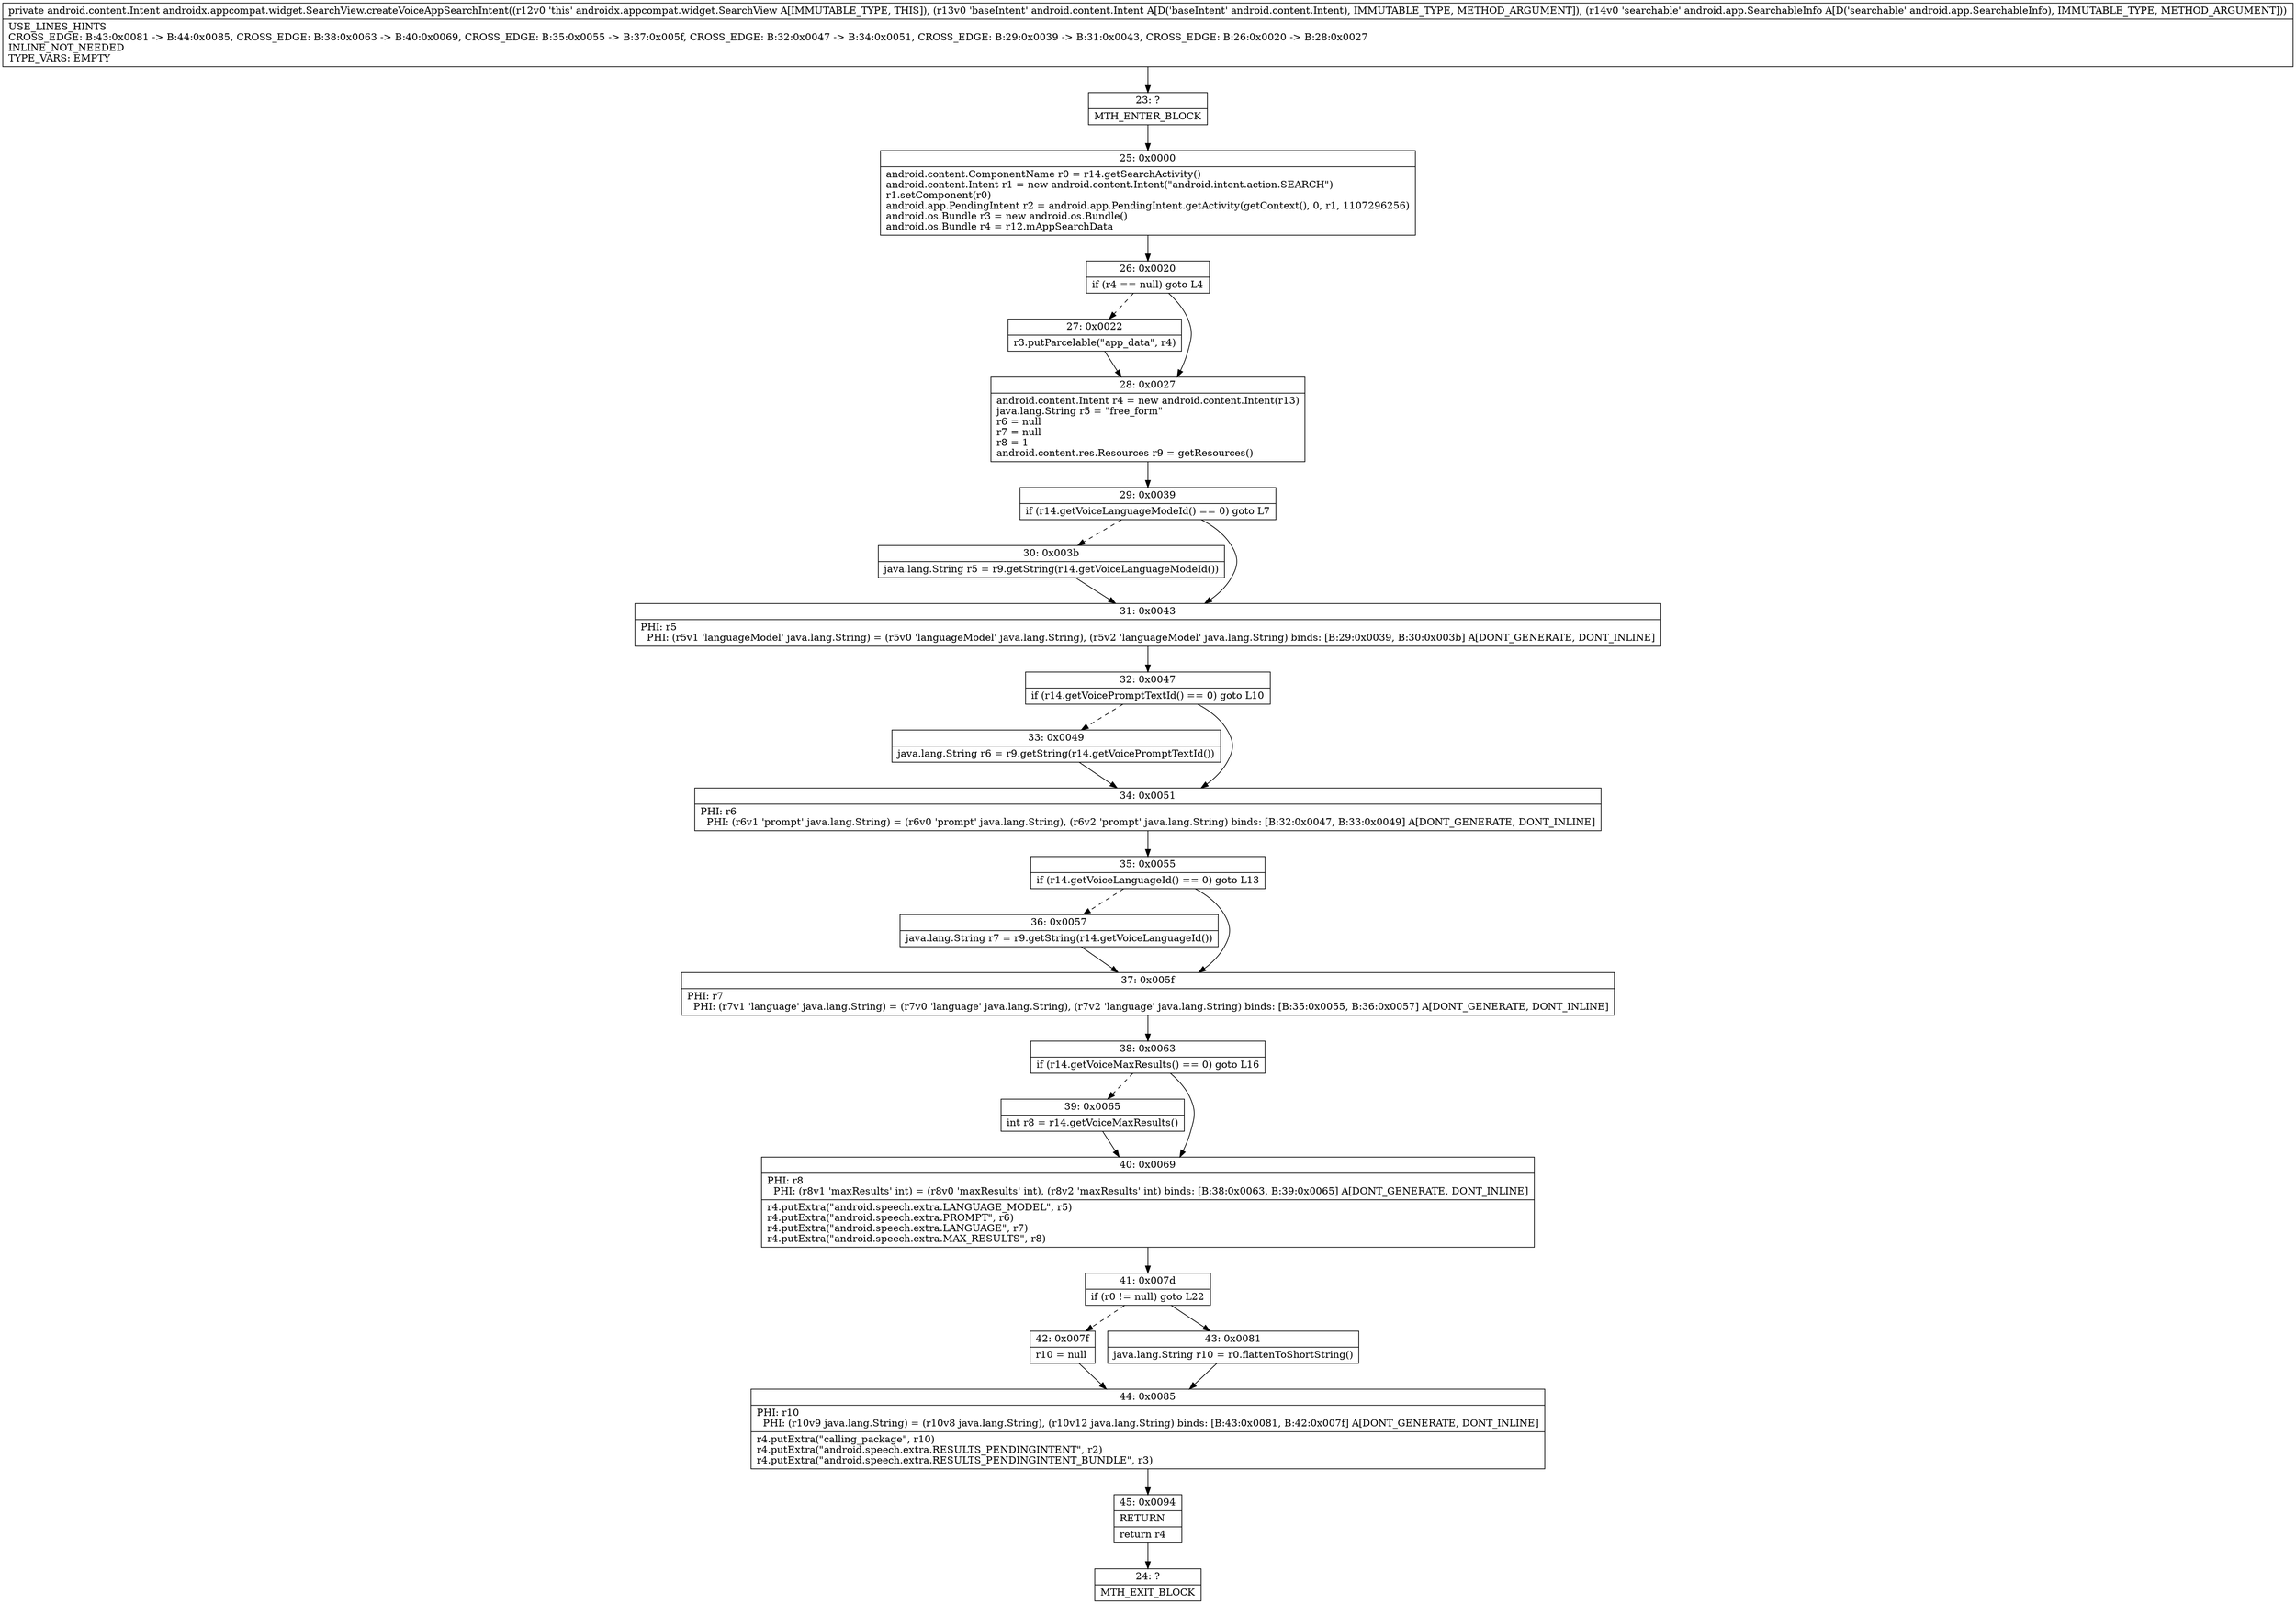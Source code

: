 digraph "CFG forandroidx.appcompat.widget.SearchView.createVoiceAppSearchIntent(Landroid\/content\/Intent;Landroid\/app\/SearchableInfo;)Landroid\/content\/Intent;" {
Node_23 [shape=record,label="{23\:\ ?|MTH_ENTER_BLOCK\l}"];
Node_25 [shape=record,label="{25\:\ 0x0000|android.content.ComponentName r0 = r14.getSearchActivity()\landroid.content.Intent r1 = new android.content.Intent(\"android.intent.action.SEARCH\")\lr1.setComponent(r0)\landroid.app.PendingIntent r2 = android.app.PendingIntent.getActivity(getContext(), 0, r1, 1107296256)\landroid.os.Bundle r3 = new android.os.Bundle()\landroid.os.Bundle r4 = r12.mAppSearchData\l}"];
Node_26 [shape=record,label="{26\:\ 0x0020|if (r4 == null) goto L4\l}"];
Node_27 [shape=record,label="{27\:\ 0x0022|r3.putParcelable(\"app_data\", r4)\l}"];
Node_28 [shape=record,label="{28\:\ 0x0027|android.content.Intent r4 = new android.content.Intent(r13)\ljava.lang.String r5 = \"free_form\"\lr6 = null\lr7 = null\lr8 = 1\landroid.content.res.Resources r9 = getResources()\l}"];
Node_29 [shape=record,label="{29\:\ 0x0039|if (r14.getVoiceLanguageModeId() == 0) goto L7\l}"];
Node_30 [shape=record,label="{30\:\ 0x003b|java.lang.String r5 = r9.getString(r14.getVoiceLanguageModeId())\l}"];
Node_31 [shape=record,label="{31\:\ 0x0043|PHI: r5 \l  PHI: (r5v1 'languageModel' java.lang.String) = (r5v0 'languageModel' java.lang.String), (r5v2 'languageModel' java.lang.String) binds: [B:29:0x0039, B:30:0x003b] A[DONT_GENERATE, DONT_INLINE]\l}"];
Node_32 [shape=record,label="{32\:\ 0x0047|if (r14.getVoicePromptTextId() == 0) goto L10\l}"];
Node_33 [shape=record,label="{33\:\ 0x0049|java.lang.String r6 = r9.getString(r14.getVoicePromptTextId())\l}"];
Node_34 [shape=record,label="{34\:\ 0x0051|PHI: r6 \l  PHI: (r6v1 'prompt' java.lang.String) = (r6v0 'prompt' java.lang.String), (r6v2 'prompt' java.lang.String) binds: [B:32:0x0047, B:33:0x0049] A[DONT_GENERATE, DONT_INLINE]\l}"];
Node_35 [shape=record,label="{35\:\ 0x0055|if (r14.getVoiceLanguageId() == 0) goto L13\l}"];
Node_36 [shape=record,label="{36\:\ 0x0057|java.lang.String r7 = r9.getString(r14.getVoiceLanguageId())\l}"];
Node_37 [shape=record,label="{37\:\ 0x005f|PHI: r7 \l  PHI: (r7v1 'language' java.lang.String) = (r7v0 'language' java.lang.String), (r7v2 'language' java.lang.String) binds: [B:35:0x0055, B:36:0x0057] A[DONT_GENERATE, DONT_INLINE]\l}"];
Node_38 [shape=record,label="{38\:\ 0x0063|if (r14.getVoiceMaxResults() == 0) goto L16\l}"];
Node_39 [shape=record,label="{39\:\ 0x0065|int r8 = r14.getVoiceMaxResults()\l}"];
Node_40 [shape=record,label="{40\:\ 0x0069|PHI: r8 \l  PHI: (r8v1 'maxResults' int) = (r8v0 'maxResults' int), (r8v2 'maxResults' int) binds: [B:38:0x0063, B:39:0x0065] A[DONT_GENERATE, DONT_INLINE]\l|r4.putExtra(\"android.speech.extra.LANGUAGE_MODEL\", r5)\lr4.putExtra(\"android.speech.extra.PROMPT\", r6)\lr4.putExtra(\"android.speech.extra.LANGUAGE\", r7)\lr4.putExtra(\"android.speech.extra.MAX_RESULTS\", r8)\l}"];
Node_41 [shape=record,label="{41\:\ 0x007d|if (r0 != null) goto L22\l}"];
Node_42 [shape=record,label="{42\:\ 0x007f|r10 = null\l}"];
Node_44 [shape=record,label="{44\:\ 0x0085|PHI: r10 \l  PHI: (r10v9 java.lang.String) = (r10v8 java.lang.String), (r10v12 java.lang.String) binds: [B:43:0x0081, B:42:0x007f] A[DONT_GENERATE, DONT_INLINE]\l|r4.putExtra(\"calling_package\", r10)\lr4.putExtra(\"android.speech.extra.RESULTS_PENDINGINTENT\", r2)\lr4.putExtra(\"android.speech.extra.RESULTS_PENDINGINTENT_BUNDLE\", r3)\l}"];
Node_45 [shape=record,label="{45\:\ 0x0094|RETURN\l|return r4\l}"];
Node_24 [shape=record,label="{24\:\ ?|MTH_EXIT_BLOCK\l}"];
Node_43 [shape=record,label="{43\:\ 0x0081|java.lang.String r10 = r0.flattenToShortString()\l}"];
MethodNode[shape=record,label="{private android.content.Intent androidx.appcompat.widget.SearchView.createVoiceAppSearchIntent((r12v0 'this' androidx.appcompat.widget.SearchView A[IMMUTABLE_TYPE, THIS]), (r13v0 'baseIntent' android.content.Intent A[D('baseIntent' android.content.Intent), IMMUTABLE_TYPE, METHOD_ARGUMENT]), (r14v0 'searchable' android.app.SearchableInfo A[D('searchable' android.app.SearchableInfo), IMMUTABLE_TYPE, METHOD_ARGUMENT]))  | USE_LINES_HINTS\lCROSS_EDGE: B:43:0x0081 \-\> B:44:0x0085, CROSS_EDGE: B:38:0x0063 \-\> B:40:0x0069, CROSS_EDGE: B:35:0x0055 \-\> B:37:0x005f, CROSS_EDGE: B:32:0x0047 \-\> B:34:0x0051, CROSS_EDGE: B:29:0x0039 \-\> B:31:0x0043, CROSS_EDGE: B:26:0x0020 \-\> B:28:0x0027\lINLINE_NOT_NEEDED\lTYPE_VARS: EMPTY\l}"];
MethodNode -> Node_23;Node_23 -> Node_25;
Node_25 -> Node_26;
Node_26 -> Node_27[style=dashed];
Node_26 -> Node_28;
Node_27 -> Node_28;
Node_28 -> Node_29;
Node_29 -> Node_30[style=dashed];
Node_29 -> Node_31;
Node_30 -> Node_31;
Node_31 -> Node_32;
Node_32 -> Node_33[style=dashed];
Node_32 -> Node_34;
Node_33 -> Node_34;
Node_34 -> Node_35;
Node_35 -> Node_36[style=dashed];
Node_35 -> Node_37;
Node_36 -> Node_37;
Node_37 -> Node_38;
Node_38 -> Node_39[style=dashed];
Node_38 -> Node_40;
Node_39 -> Node_40;
Node_40 -> Node_41;
Node_41 -> Node_42[style=dashed];
Node_41 -> Node_43;
Node_42 -> Node_44;
Node_44 -> Node_45;
Node_45 -> Node_24;
Node_43 -> Node_44;
}

